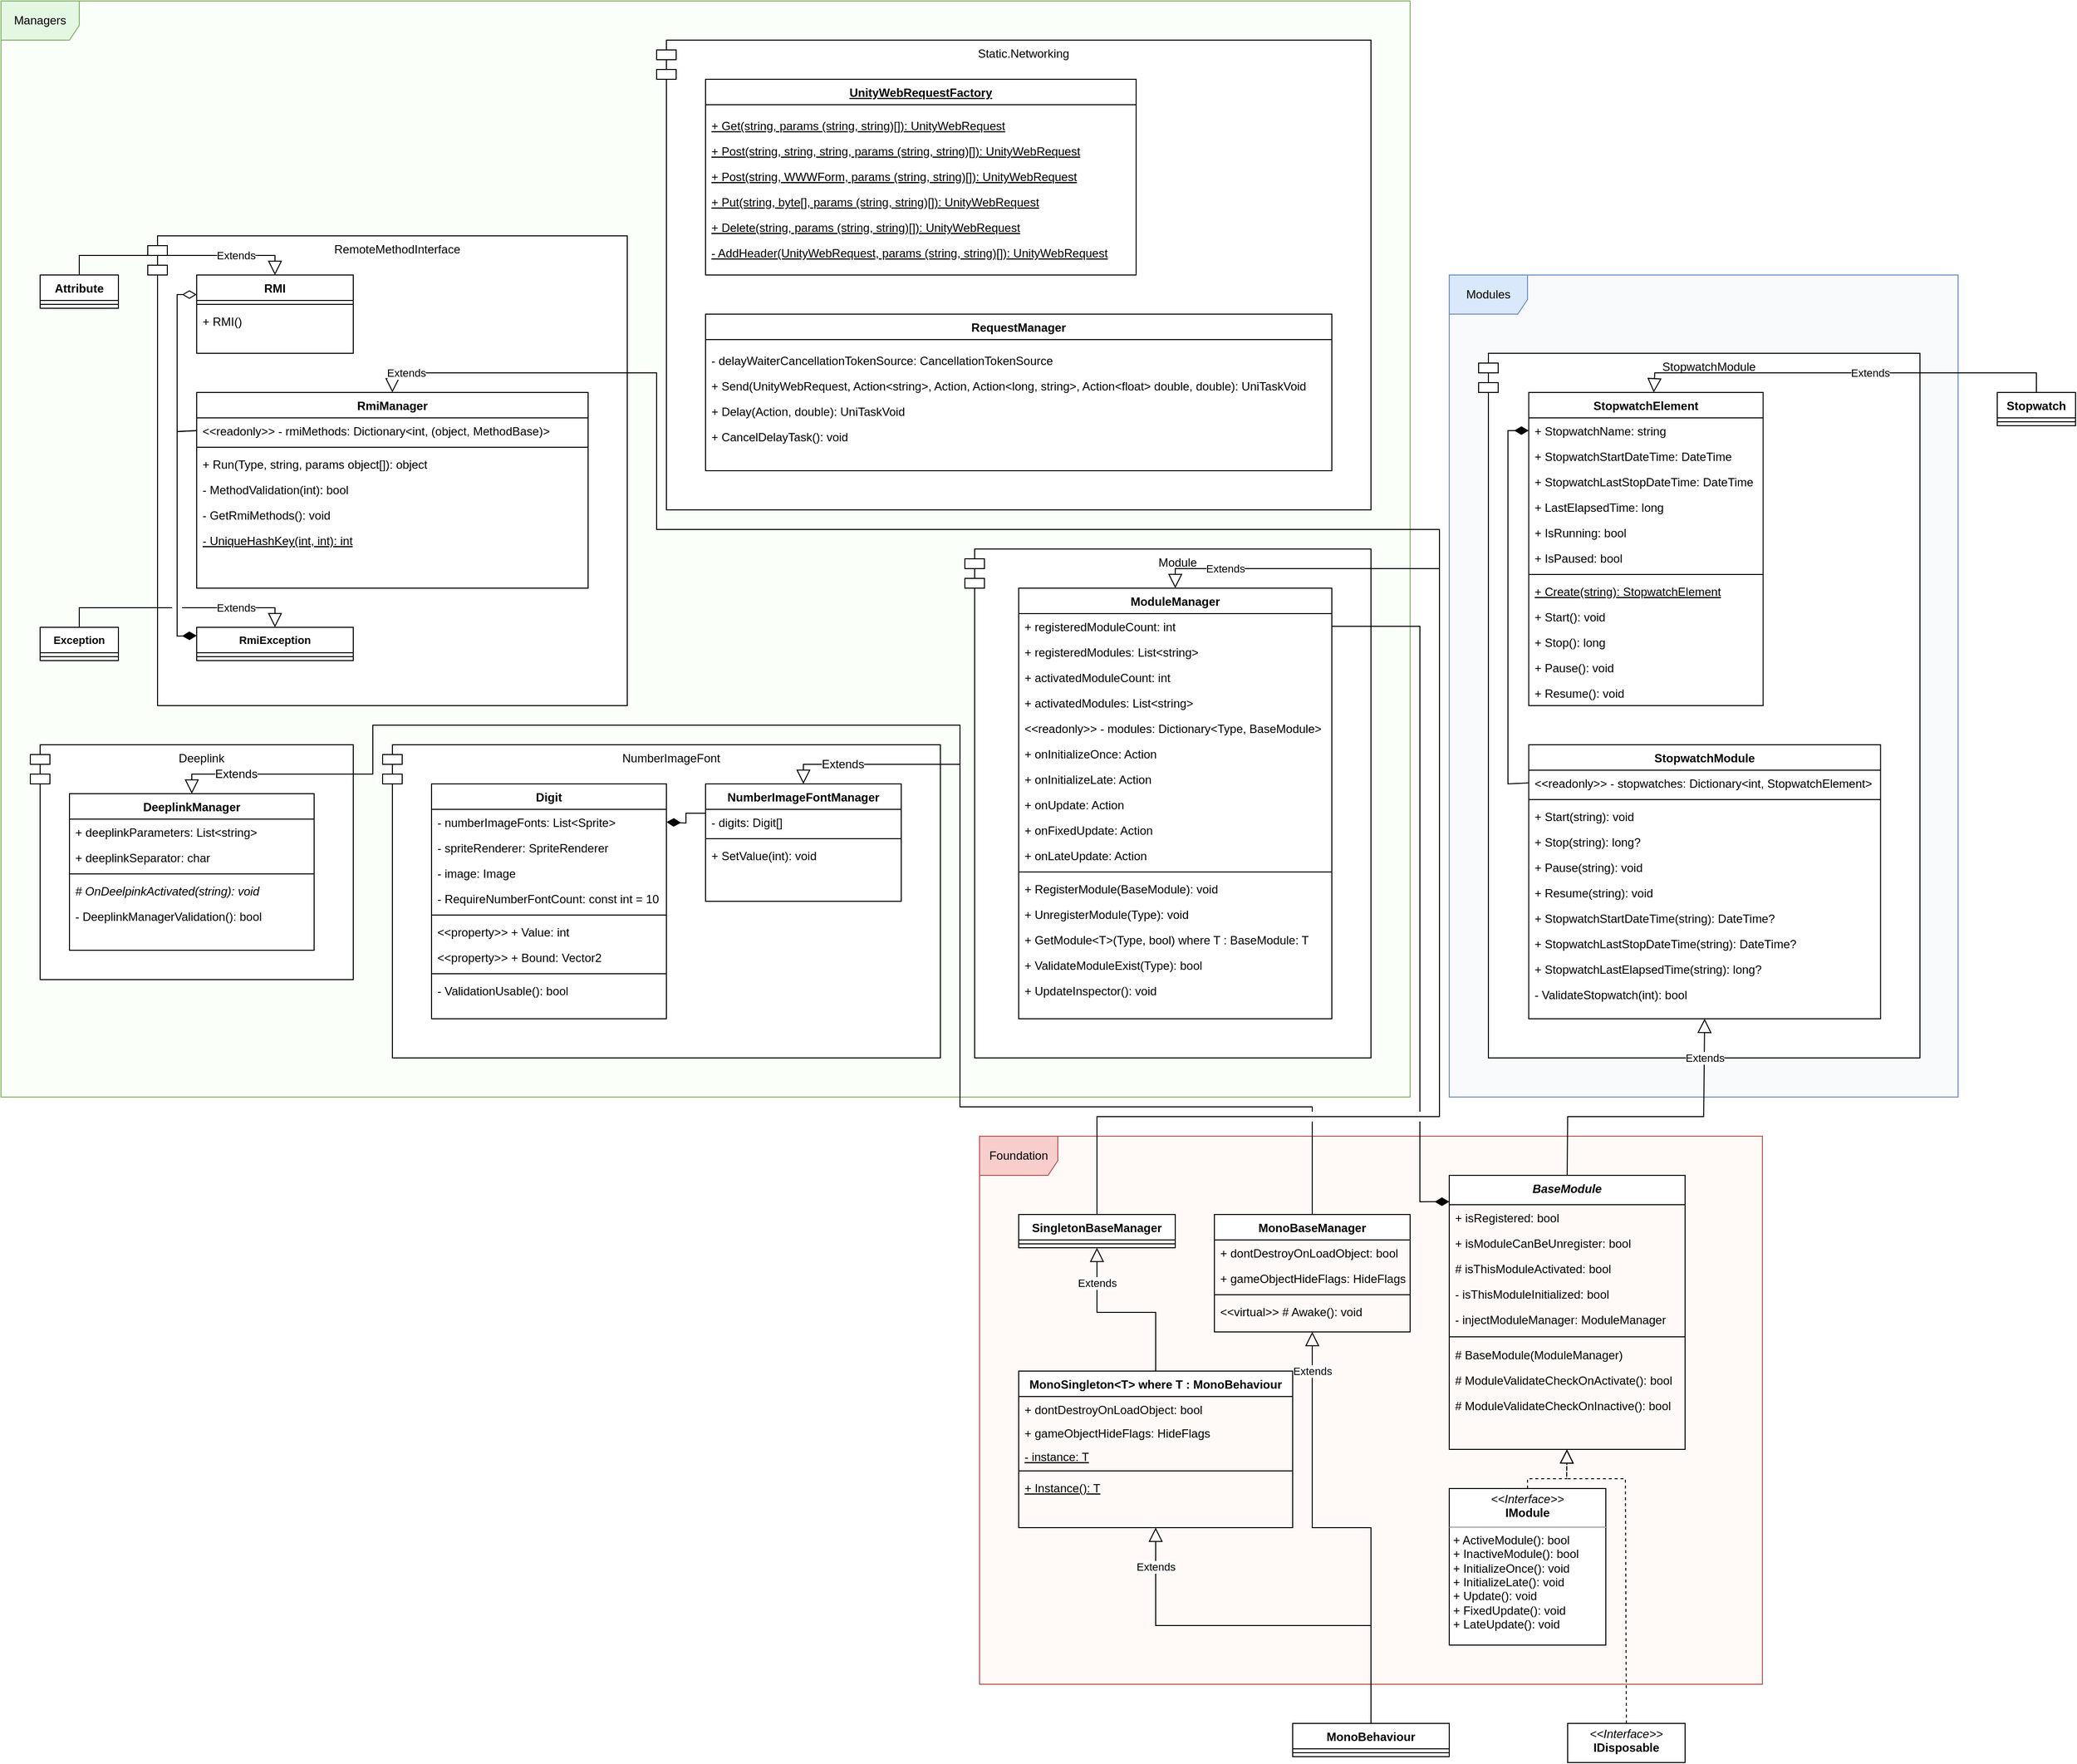 <mxfile version="20.8.10" type="device"><diagram name="페이지-1" id="l_u0zmYxtpdX6Fbp_76l"><mxGraphModel dx="4247" dy="2687" grid="1" gridSize="10" guides="1" tooltips="1" connect="1" arrows="1" fold="1" page="1" pageScale="1" pageWidth="827" pageHeight="1169" math="0" shadow="0"><root><mxCell id="0"/><mxCell id="1" parent="0"/><mxCell id="aZwJq7DfctEWIeseOr3m-107" value="Managers" style="shape=umlFrame;whiteSpace=wrap;html=1;width=80;height=40;fillColor=#E3F7E2;strokeColor=#82b366;swimlaneFillColor=#FAFFFA;" vertex="1" parent="1"><mxGeometry x="-960" y="-320" width="1440" height="1120" as="geometry"/></mxCell><mxCell id="aZwJq7DfctEWIeseOr3m-218" value="Module" style="shape=module;align=left;spacingLeft=20;align=center;verticalAlign=top;rounded=0;fontFamily=Helvetica;fontSize=12;fontColor=default;fillColor=default;" vertex="1" parent="1"><mxGeometry x="25" y="240" width="415" height="520" as="geometry"/></mxCell><mxCell id="aZwJq7DfctEWIeseOr3m-66" value="Modules" style="shape=umlFrame;whiteSpace=wrap;html=1;width=80;height=40;fillColor=#dae8fc;strokeColor=#6c8ebf;swimlaneFillColor=#F9FAFC;" vertex="1" parent="1"><mxGeometry x="520" y="-40" width="520" height="840" as="geometry"/></mxCell><mxCell id="aZwJq7DfctEWIeseOr3m-151" value="" style="group;movable=0;resizable=0;rotatable=0;deletable=0;editable=0;connectable=0;" vertex="1" connectable="0" parent="1"><mxGeometry x="40" y="840" width="800" height="640" as="geometry"/></mxCell><mxCell id="aZwJq7DfctEWIeseOr3m-6" value="Foundation" style="shape=umlFrame;whiteSpace=wrap;html=1;width=80;height=40;movable=1;resizable=1;rotatable=1;deletable=1;editable=1;connectable=1;swimlaneFillColor=#FFFAF7;fillColor=#f8cecc;strokeColor=#b85450;" vertex="1" parent="aZwJq7DfctEWIeseOr3m-151"><mxGeometry width="800" height="560" as="geometry"/></mxCell><mxCell id="aZwJq7DfctEWIeseOr3m-1" value="MonoSingleton&lt;T&gt; where T : MonoBehaviour" style="swimlane;fontStyle=1;align=center;verticalAlign=top;childLayout=stackLayout;horizontal=1;startSize=26;horizontalStack=0;resizeParent=1;resizeParentMax=0;resizeLast=0;collapsible=1;marginBottom=0;" vertex="1" parent="aZwJq7DfctEWIeseOr3m-151"><mxGeometry x="40" y="240" width="280" height="160" as="geometry"/></mxCell><mxCell id="aZwJq7DfctEWIeseOr3m-2" value="+ dontDestroyOnLoadObject: bool" style="text;strokeColor=none;fillColor=none;align=left;verticalAlign=top;spacingLeft=4;spacingRight=4;overflow=hidden;rotatable=0;points=[[0,0.5],[1,0.5]];portConstraint=eastwest;fontStyle=0" vertex="1" parent="aZwJq7DfctEWIeseOr3m-1"><mxGeometry y="26" width="280" height="24" as="geometry"/></mxCell><mxCell id="aZwJq7DfctEWIeseOr3m-7" value="+ gameObjectHideFlags: HideFlags" style="text;strokeColor=none;fillColor=none;align=left;verticalAlign=top;spacingLeft=4;spacingRight=4;overflow=hidden;rotatable=0;points=[[0,0.5],[1,0.5]];portConstraint=eastwest;fontStyle=0" vertex="1" parent="aZwJq7DfctEWIeseOr3m-1"><mxGeometry y="50" width="280" height="24" as="geometry"/></mxCell><mxCell id="aZwJq7DfctEWIeseOr3m-8" value="- instance: T" style="text;strokeColor=none;fillColor=none;align=left;verticalAlign=top;spacingLeft=4;spacingRight=4;overflow=hidden;rotatable=0;points=[[0,0.5],[1,0.5]];portConstraint=eastwest;fontStyle=4" vertex="1" parent="aZwJq7DfctEWIeseOr3m-1"><mxGeometry y="74" width="280" height="24" as="geometry"/></mxCell><mxCell id="aZwJq7DfctEWIeseOr3m-3" value="" style="line;strokeWidth=1;fillColor=none;align=left;verticalAlign=middle;spacingTop=-1;spacingLeft=3;spacingRight=3;rotatable=0;labelPosition=right;points=[];portConstraint=eastwest;strokeColor=inherit;" vertex="1" parent="aZwJq7DfctEWIeseOr3m-1"><mxGeometry y="98" width="280" height="8" as="geometry"/></mxCell><mxCell id="aZwJq7DfctEWIeseOr3m-4" value="+ Instance(): T" style="text;strokeColor=none;fillColor=none;align=left;verticalAlign=top;spacingLeft=4;spacingRight=4;overflow=hidden;rotatable=0;points=[[0,0.5],[1,0.5]];portConstraint=eastwest;fontStyle=4" vertex="1" parent="aZwJq7DfctEWIeseOr3m-1"><mxGeometry y="106" width="280" height="54" as="geometry"/></mxCell><mxCell id="aZwJq7DfctEWIeseOr3m-19" value="&lt;p style=&quot;margin:0px;margin-top:4px;text-align:center;&quot;&gt;&lt;i&gt;&amp;lt;&amp;lt;Interface&amp;gt;&amp;gt;&lt;/i&gt;&lt;br&gt;&lt;b&gt;IModule&lt;/b&gt;&lt;/p&gt;&lt;hr size=&quot;1&quot;&gt;&lt;p style=&quot;margin:0px;margin-left:4px;&quot;&gt;+ ActiveModule(): bool&lt;/p&gt;&lt;p style=&quot;margin:0px;margin-left:4px;&quot;&gt;+ InactiveModule(): bool&lt;/p&gt;&lt;p style=&quot;margin:0px;margin-left:4px;&quot;&gt;+ InitializeOnce(): void&lt;/p&gt;&lt;p style=&quot;margin:0px;margin-left:4px;&quot;&gt;+ InitializeLate(): void&lt;/p&gt;&lt;p style=&quot;margin:0px;margin-left:4px;&quot;&gt;+ Update(): void&lt;/p&gt;&lt;p style=&quot;margin:0px;margin-left:4px;&quot;&gt;+ FixedUpdate(): void&lt;/p&gt;&lt;p style=&quot;margin:0px;margin-left:4px;&quot;&gt;+ LateUpdate(): void&lt;/p&gt;" style="verticalAlign=top;align=left;overflow=fill;fontSize=12;fontFamily=Helvetica;html=1;" vertex="1" parent="aZwJq7DfctEWIeseOr3m-151"><mxGeometry x="480" y="360" width="160" height="160" as="geometry"/></mxCell><mxCell id="aZwJq7DfctEWIeseOr3m-20" value="BaseModule" style="swimlane;fontStyle=3;align=center;verticalAlign=top;childLayout=stackLayout;horizontal=1;startSize=30;horizontalStack=0;resizeParent=1;resizeParentMax=0;resizeLast=0;collapsible=1;marginBottom=0;" vertex="1" parent="aZwJq7DfctEWIeseOr3m-151"><mxGeometry x="480" y="40" width="241" height="280" as="geometry"/></mxCell><mxCell id="aZwJq7DfctEWIeseOr3m-21" value="+ isRegistered: bool" style="text;strokeColor=none;fillColor=none;align=left;verticalAlign=top;spacingLeft=4;spacingRight=4;overflow=hidden;rotatable=0;points=[[0,0.5],[1,0.5]];portConstraint=eastwest;" vertex="1" parent="aZwJq7DfctEWIeseOr3m-20"><mxGeometry y="30" width="241" height="26" as="geometry"/></mxCell><mxCell id="aZwJq7DfctEWIeseOr3m-30" value="+ isModuleCanBeUnregister: bool" style="text;strokeColor=none;fillColor=none;align=left;verticalAlign=top;spacingLeft=4;spacingRight=4;overflow=hidden;rotatable=0;points=[[0,0.5],[1,0.5]];portConstraint=eastwest;" vertex="1" parent="aZwJq7DfctEWIeseOr3m-20"><mxGeometry y="56" width="241" height="26" as="geometry"/></mxCell><mxCell id="aZwJq7DfctEWIeseOr3m-31" value="# isThisModuleActivated: bool" style="text;strokeColor=none;fillColor=none;align=left;verticalAlign=top;spacingLeft=4;spacingRight=4;overflow=hidden;rotatable=0;points=[[0,0.5],[1,0.5]];portConstraint=eastwest;" vertex="1" parent="aZwJq7DfctEWIeseOr3m-20"><mxGeometry y="82" width="241" height="26" as="geometry"/></mxCell><mxCell id="aZwJq7DfctEWIeseOr3m-32" value="- isThisModuleInitialized: bool" style="text;strokeColor=none;fillColor=none;align=left;verticalAlign=top;spacingLeft=4;spacingRight=4;overflow=hidden;rotatable=0;points=[[0,0.5],[1,0.5]];portConstraint=eastwest;" vertex="1" parent="aZwJq7DfctEWIeseOr3m-20"><mxGeometry y="108" width="241" height="26" as="geometry"/></mxCell><mxCell id="aZwJq7DfctEWIeseOr3m-29" value="- injectModuleManager: ModuleManager" style="text;strokeColor=none;fillColor=none;align=left;verticalAlign=top;spacingLeft=4;spacingRight=4;overflow=hidden;rotatable=0;points=[[0,0.5],[1,0.5]];portConstraint=eastwest;" vertex="1" parent="aZwJq7DfctEWIeseOr3m-20"><mxGeometry y="134" width="241" height="26" as="geometry"/></mxCell><mxCell id="aZwJq7DfctEWIeseOr3m-22" value="" style="line;strokeWidth=1;fillColor=none;align=left;verticalAlign=middle;spacingTop=-1;spacingLeft=3;spacingRight=3;rotatable=0;labelPosition=right;points=[];portConstraint=eastwest;strokeColor=inherit;" vertex="1" parent="aZwJq7DfctEWIeseOr3m-20"><mxGeometry y="160" width="241" height="10" as="geometry"/></mxCell><mxCell id="aZwJq7DfctEWIeseOr3m-23" value="# BaseModule(ModuleManager)" style="text;strokeColor=none;fillColor=none;align=left;verticalAlign=top;spacingLeft=4;spacingRight=4;overflow=hidden;rotatable=0;points=[[0,0.5],[1,0.5]];portConstraint=eastwest;" vertex="1" parent="aZwJq7DfctEWIeseOr3m-20"><mxGeometry y="170" width="241" height="26" as="geometry"/></mxCell><mxCell id="aZwJq7DfctEWIeseOr3m-42" value="# ModuleValidateCheckOnActivate(): bool" style="text;strokeColor=none;fillColor=none;align=left;verticalAlign=top;spacingLeft=4;spacingRight=4;overflow=hidden;rotatable=0;points=[[0,0.5],[1,0.5]];portConstraint=eastwest;" vertex="1" parent="aZwJq7DfctEWIeseOr3m-20"><mxGeometry y="196" width="241" height="26" as="geometry"/></mxCell><mxCell id="aZwJq7DfctEWIeseOr3m-44" value="# ModuleValidateCheckOnInactive(): bool" style="text;strokeColor=none;fillColor=none;align=left;verticalAlign=top;spacingLeft=4;spacingRight=4;overflow=hidden;rotatable=0;points=[[0,0.5],[1,0.5]];portConstraint=eastwest;" vertex="1" parent="aZwJq7DfctEWIeseOr3m-20"><mxGeometry y="222" width="241" height="58" as="geometry"/></mxCell><mxCell id="aZwJq7DfctEWIeseOr3m-28" value="" style="endArrow=block;dashed=1;endFill=0;endSize=12;html=1;rounded=0;exitX=0.5;exitY=0;exitDx=0;exitDy=0;" edge="1" parent="aZwJq7DfctEWIeseOr3m-151" source="aZwJq7DfctEWIeseOr3m-19" target="aZwJq7DfctEWIeseOr3m-44"><mxGeometry width="160" relative="1" as="geometry"><mxPoint x="550" y="120" as="sourcePoint"/><mxPoint x="601" y="320" as="targetPoint"/><Array as="points"><mxPoint x="560" y="350"/><mxPoint x="600" y="350"/></Array></mxGeometry></mxCell><mxCell id="aZwJq7DfctEWIeseOr3m-36" value="&lt;p style=&quot;margin:0px;margin-top:4px;text-align:center;&quot;&gt;&lt;i&gt;&amp;lt;&amp;lt;Interface&amp;gt;&amp;gt;&lt;/i&gt;&lt;br&gt;&lt;b&gt;IDisposable&lt;/b&gt;&lt;/p&gt;&lt;p style=&quot;margin:0px;margin-left:4px;&quot;&gt;&lt;br&gt;&lt;/p&gt;" style="verticalAlign=top;align=left;overflow=fill;fontSize=12;fontFamily=Helvetica;html=1;" vertex="1" parent="aZwJq7DfctEWIeseOr3m-151"><mxGeometry x="601" y="600" width="120" height="40" as="geometry"/></mxCell><mxCell id="aZwJq7DfctEWIeseOr3m-38" value="" style="endArrow=block;dashed=1;endFill=0;endSize=12;html=1;rounded=0;exitX=0.5;exitY=0;exitDx=0;exitDy=0;" edge="1" parent="aZwJq7DfctEWIeseOr3m-151" source="aZwJq7DfctEWIeseOr3m-36" target="aZwJq7DfctEWIeseOr3m-44"><mxGeometry width="160" relative="1" as="geometry"><mxPoint x="550" y="120" as="sourcePoint"/><mxPoint x="600" y="320" as="targetPoint"/><Array as="points"><mxPoint x="660" y="350"/><mxPoint x="600" y="350"/></Array></mxGeometry></mxCell><mxCell id="aZwJq7DfctEWIeseOr3m-45" value="MonoBaseManager" style="swimlane;fontStyle=1;align=center;verticalAlign=top;childLayout=stackLayout;horizontal=1;startSize=26;horizontalStack=0;resizeParent=1;resizeParentMax=0;resizeLast=0;collapsible=1;marginBottom=0;" vertex="1" parent="aZwJq7DfctEWIeseOr3m-151"><mxGeometry x="240" y="80" width="200" height="120" as="geometry"/></mxCell><mxCell id="aZwJq7DfctEWIeseOr3m-46" value="+ dontDestroyOnLoadObject: bool" style="text;strokeColor=none;fillColor=none;align=left;verticalAlign=top;spacingLeft=4;spacingRight=4;overflow=hidden;rotatable=0;points=[[0,0.5],[1,0.5]];portConstraint=eastwest;" vertex="1" parent="aZwJq7DfctEWIeseOr3m-45"><mxGeometry y="26" width="200" height="26" as="geometry"/></mxCell><mxCell id="aZwJq7DfctEWIeseOr3m-54" value="+ gameObjectHideFlags: HideFlags" style="text;strokeColor=none;fillColor=none;align=left;verticalAlign=top;spacingLeft=4;spacingRight=4;overflow=hidden;rotatable=0;points=[[0,0.5],[1,0.5]];portConstraint=eastwest;" vertex="1" parent="aZwJq7DfctEWIeseOr3m-45"><mxGeometry y="52" width="200" height="26" as="geometry"/></mxCell><mxCell id="aZwJq7DfctEWIeseOr3m-47" value="" style="line;strokeWidth=1;fillColor=none;align=left;verticalAlign=middle;spacingTop=-1;spacingLeft=3;spacingRight=3;rotatable=0;labelPosition=right;points=[];portConstraint=eastwest;strokeColor=inherit;" vertex="1" parent="aZwJq7DfctEWIeseOr3m-45"><mxGeometry y="78" width="200" height="8" as="geometry"/></mxCell><mxCell id="aZwJq7DfctEWIeseOr3m-48" value="&lt;&lt;virtual&gt;&gt; # Awake(): void" style="text;strokeColor=none;fillColor=none;align=left;verticalAlign=top;spacingLeft=4;spacingRight=4;overflow=hidden;rotatable=0;points=[[0,0.5],[1,0.5]];portConstraint=eastwest;" vertex="1" parent="aZwJq7DfctEWIeseOr3m-45"><mxGeometry y="86" width="200" height="34" as="geometry"/></mxCell><mxCell id="aZwJq7DfctEWIeseOr3m-49" value="SingletonBaseManager" style="swimlane;fontStyle=1;align=center;verticalAlign=top;childLayout=stackLayout;horizontal=1;startSize=26;horizontalStack=0;resizeParent=1;resizeParentMax=0;resizeLast=0;collapsible=1;marginBottom=0;" vertex="1" parent="aZwJq7DfctEWIeseOr3m-151"><mxGeometry x="40" y="80" width="160" height="34" as="geometry"/></mxCell><mxCell id="aZwJq7DfctEWIeseOr3m-51" value="" style="line;strokeWidth=1;fillColor=none;align=left;verticalAlign=middle;spacingTop=-1;spacingLeft=3;spacingRight=3;rotatable=0;labelPosition=right;points=[];portConstraint=eastwest;strokeColor=inherit;" vertex="1" parent="aZwJq7DfctEWIeseOr3m-49"><mxGeometry y="26" width="160" height="8" as="geometry"/></mxCell><mxCell id="aZwJq7DfctEWIeseOr3m-53" value="Extends" style="endArrow=block;endSize=12;endFill=0;html=1;rounded=0;exitX=0.5;exitY=0;exitDx=0;exitDy=0;entryX=0.5;entryY=1;entryDx=0;entryDy=0;movable=1;resizable=1;rotatable=1;deletable=1;editable=1;connectable=1;" edge="1" parent="aZwJq7DfctEWIeseOr3m-151" source="aZwJq7DfctEWIeseOr3m-1" target="aZwJq7DfctEWIeseOr3m-49"><mxGeometry x="0.613" width="160" relative="1" as="geometry"><mxPoint x="430" y="120" as="sourcePoint"/><mxPoint x="120" y="-100" as="targetPoint"/><Array as="points"><mxPoint x="180" y="180"/><mxPoint x="120" y="180"/></Array><mxPoint as="offset"/></mxGeometry></mxCell><mxCell id="aZwJq7DfctEWIeseOr3m-55" value="MonoBehaviour" style="swimlane;fontStyle=1;align=center;verticalAlign=top;childLayout=stackLayout;horizontal=1;startSize=26;horizontalStack=0;resizeParent=1;resizeParentMax=0;resizeLast=0;collapsible=1;marginBottom=0;" vertex="1" parent="aZwJq7DfctEWIeseOr3m-151"><mxGeometry x="320" y="600" width="160" height="34" as="geometry"/></mxCell><mxCell id="aZwJq7DfctEWIeseOr3m-57" value="" style="line;strokeWidth=1;fillColor=none;align=left;verticalAlign=middle;spacingTop=-1;spacingLeft=3;spacingRight=3;rotatable=0;labelPosition=right;points=[];portConstraint=eastwest;strokeColor=inherit;" vertex="1" parent="aZwJq7DfctEWIeseOr3m-55"><mxGeometry y="26" width="160" height="8" as="geometry"/></mxCell><mxCell id="aZwJq7DfctEWIeseOr3m-64" value="Extends" style="endArrow=block;endSize=12;endFill=0;html=1;rounded=0;exitX=0.5;exitY=0;exitDx=0;exitDy=0;" edge="1" parent="aZwJq7DfctEWIeseOr3m-151" source="aZwJq7DfctEWIeseOr3m-55" target="aZwJq7DfctEWIeseOr3m-4"><mxGeometry x="0.809" width="160" relative="1" as="geometry"><mxPoint x="430" y="250" as="sourcePoint"/><mxPoint x="590" y="250" as="targetPoint"/><Array as="points"><mxPoint x="400" y="500"/><mxPoint x="180" y="500"/></Array><mxPoint as="offset"/></mxGeometry></mxCell><mxCell id="aZwJq7DfctEWIeseOr3m-65" value="Extends" style="endArrow=block;endSize=12;endFill=0;html=1;rounded=0;exitX=0.5;exitY=0;exitDx=0;exitDy=0;" edge="1" parent="aZwJq7DfctEWIeseOr3m-151" source="aZwJq7DfctEWIeseOr3m-55" target="aZwJq7DfctEWIeseOr3m-48"><mxGeometry x="0.826" width="160" relative="1" as="geometry"><mxPoint x="430" y="250" as="sourcePoint"/><mxPoint x="590" y="250" as="targetPoint"/><Array as="points"><mxPoint x="400" y="400"/><mxPoint x="340" y="400"/></Array><mxPoint as="offset"/></mxGeometry></mxCell><mxCell id="aZwJq7DfctEWIeseOr3m-153" value="" style="group" vertex="1" connectable="0" parent="1"><mxGeometry x="-290" y="-280" width="730" height="480" as="geometry"/></mxCell><mxCell id="aZwJq7DfctEWIeseOr3m-108" value="Static.Networking" style="shape=module;align=left;spacingLeft=20;align=center;verticalAlign=top;container=0;" vertex="1" parent="aZwJq7DfctEWIeseOr3m-153"><mxGeometry width="730" height="480" as="geometry"/></mxCell><mxCell id="aZwJq7DfctEWIeseOr3m-110" value="UnityWebRequestFactory" style="swimlane;fontStyle=5;align=center;verticalAlign=top;childLayout=stackLayout;horizontal=1;startSize=26;horizontalStack=0;resizeParent=1;resizeParentMax=0;resizeLast=0;collapsible=1;marginBottom=0;container=0;" vertex="1" parent="aZwJq7DfctEWIeseOr3m-153"><mxGeometry x="50" y="40" width="440" height="200" as="geometry"/></mxCell><mxCell id="aZwJq7DfctEWIeseOr3m-119" value="RequestManager" style="swimlane;fontStyle=1;align=center;verticalAlign=top;childLayout=stackLayout;horizontal=1;startSize=26;horizontalStack=0;resizeParent=1;resizeParentMax=0;resizeLast=0;collapsible=1;marginBottom=0;container=0;" vertex="1" parent="aZwJq7DfctEWIeseOr3m-153"><mxGeometry x="50" y="280" width="640" height="160" as="geometry"/></mxCell><mxCell id="aZwJq7DfctEWIeseOr3m-112" value="" style="line;strokeWidth=1;fillColor=none;align=left;verticalAlign=middle;spacingTop=-1;spacingLeft=3;spacingRight=3;rotatable=0;labelPosition=right;points=[];portConstraint=eastwest;strokeColor=inherit;container=0;" vertex="1" parent="aZwJq7DfctEWIeseOr3m-153"><mxGeometry x="50" y="66" width="440" height="8" as="geometry"/></mxCell><mxCell id="aZwJq7DfctEWIeseOr3m-113" value="+ Get(string, params (string, string)[]): UnityWebRequest" style="text;strokeColor=none;fillColor=none;align=left;verticalAlign=top;spacingLeft=4;spacingRight=4;overflow=hidden;rotatable=0;points=[[0,0.5],[1,0.5]];portConstraint=eastwest;fontStyle=4;container=0;" vertex="1" parent="aZwJq7DfctEWIeseOr3m-153"><mxGeometry x="50" y="74" width="440" height="26" as="geometry"/></mxCell><mxCell id="aZwJq7DfctEWIeseOr3m-114" value="+ Post(string, string, string, params (string, string)[]): UnityWebRequest" style="text;strokeColor=none;fillColor=none;align=left;verticalAlign=top;spacingLeft=4;spacingRight=4;overflow=hidden;rotatable=0;points=[[0,0.5],[1,0.5]];portConstraint=eastwest;fontStyle=4;container=0;" vertex="1" parent="aZwJq7DfctEWIeseOr3m-153"><mxGeometry x="50" y="100" width="440" height="26" as="geometry"/></mxCell><mxCell id="aZwJq7DfctEWIeseOr3m-116" value="+ Post(string, WWWForm, params (string, string)[]): UnityWebRequest" style="text;strokeColor=none;fillColor=none;align=left;verticalAlign=top;spacingLeft=4;spacingRight=4;overflow=hidden;rotatable=0;points=[[0,0.5],[1,0.5]];portConstraint=eastwest;fontStyle=4;container=0;" vertex="1" parent="aZwJq7DfctEWIeseOr3m-153"><mxGeometry x="50" y="126" width="440" height="26" as="geometry"/></mxCell><mxCell id="aZwJq7DfctEWIeseOr3m-117" value="+ Put(string, byte[], params (string, string)[]): UnityWebRequest" style="text;strokeColor=none;fillColor=none;align=left;verticalAlign=top;spacingLeft=4;spacingRight=4;overflow=hidden;rotatable=0;points=[[0,0.5],[1,0.5]];portConstraint=eastwest;fontStyle=4;container=0;" vertex="1" parent="aZwJq7DfctEWIeseOr3m-153"><mxGeometry x="50" y="152" width="440" height="26" as="geometry"/></mxCell><mxCell id="aZwJq7DfctEWIeseOr3m-118" value="+ Delete(string, params (string, string)[]): UnityWebRequest" style="text;strokeColor=none;fillColor=none;align=left;verticalAlign=top;spacingLeft=4;spacingRight=4;overflow=hidden;rotatable=0;points=[[0,0.5],[1,0.5]];portConstraint=eastwest;fontStyle=4;container=0;" vertex="1" parent="aZwJq7DfctEWIeseOr3m-153"><mxGeometry x="50" y="178" width="440" height="26" as="geometry"/></mxCell><mxCell id="aZwJq7DfctEWIeseOr3m-115" value="- AddHeader(UnityWebRequest, params (string, string)[]): UnityWebRequest" style="text;strokeColor=none;fillColor=none;align=left;verticalAlign=top;spacingLeft=4;spacingRight=4;overflow=hidden;rotatable=0;points=[[0,0.5],[1,0.5]];portConstraint=eastwest;fontStyle=4;container=0;" vertex="1" parent="aZwJq7DfctEWIeseOr3m-153"><mxGeometry x="50" y="204" width="440" height="36" as="geometry"/></mxCell><mxCell id="aZwJq7DfctEWIeseOr3m-120" value="- delayWaiterCancellationTokenSource: CancellationTokenSource" style="text;strokeColor=none;fillColor=none;align=left;verticalAlign=top;spacingLeft=4;spacingRight=4;overflow=hidden;rotatable=0;points=[[0,0.5],[1,0.5]];portConstraint=eastwest;container=0;" vertex="1" parent="aZwJq7DfctEWIeseOr3m-153"><mxGeometry x="50" y="314" width="640" height="26" as="geometry"/></mxCell><mxCell id="aZwJq7DfctEWIeseOr3m-122" value="+ Send(UnityWebRequest, Action&lt;string&gt;, Action, Action&lt;long, string&gt;, Action&lt;float&gt; double, double): UniTaskVoid" style="text;strokeColor=none;fillColor=none;align=left;verticalAlign=top;spacingLeft=4;spacingRight=4;overflow=hidden;rotatable=0;points=[[0,0.5],[1,0.5]];portConstraint=eastwest;container=0;" vertex="1" parent="aZwJq7DfctEWIeseOr3m-153"><mxGeometry x="50" y="340" width="640" height="26" as="geometry"/></mxCell><mxCell id="aZwJq7DfctEWIeseOr3m-124" value="+ Delay(Action, double): UniTaskVoid" style="text;strokeColor=none;fillColor=none;align=left;verticalAlign=top;spacingLeft=4;spacingRight=4;overflow=hidden;rotatable=0;points=[[0,0.5],[1,0.5]];portConstraint=eastwest;container=0;" vertex="1" parent="aZwJq7DfctEWIeseOr3m-153"><mxGeometry x="50" y="366" width="640" height="26" as="geometry"/></mxCell><mxCell id="aZwJq7DfctEWIeseOr3m-123" value="+ CancelDelayTask(): void" style="text;strokeColor=none;fillColor=none;align=left;verticalAlign=top;spacingLeft=4;spacingRight=4;overflow=hidden;rotatable=0;points=[[0,0.5],[1,0.5]];portConstraint=eastwest;container=0;" vertex="1" parent="aZwJq7DfctEWIeseOr3m-153"><mxGeometry x="50" y="392" width="640" height="48" as="geometry"/></mxCell><mxCell id="aZwJq7DfctEWIeseOr3m-180" value="" style="group" vertex="1" connectable="0" parent="1"><mxGeometry x="-920" y="-80" width="600" height="480" as="geometry"/></mxCell><mxCell id="aZwJq7DfctEWIeseOr3m-144" value="Attribute" style="swimlane;fontStyle=1;align=center;verticalAlign=top;childLayout=stackLayout;horizontal=1;startSize=26;horizontalStack=0;resizeParent=1;resizeParentMax=0;resizeLast=0;collapsible=1;marginBottom=0;" vertex="1" parent="aZwJq7DfctEWIeseOr3m-180"><mxGeometry y="40" width="80" height="34" as="geometry"/></mxCell><mxCell id="aZwJq7DfctEWIeseOr3m-146" value="" style="line;strokeWidth=1;fillColor=none;align=left;verticalAlign=middle;spacingTop=-1;spacingLeft=3;spacingRight=3;rotatable=0;labelPosition=right;points=[];portConstraint=eastwest;strokeColor=inherit;" vertex="1" parent="aZwJq7DfctEWIeseOr3m-144"><mxGeometry y="26" width="80" height="8" as="geometry"/></mxCell><mxCell id="aZwJq7DfctEWIeseOr3m-163" value="Exception" style="swimlane;fontStyle=1;align=center;verticalAlign=top;childLayout=stackLayout;horizontal=1;startSize=26;horizontalStack=0;resizeParent=1;resizeParentMax=0;resizeLast=0;collapsible=1;marginBottom=0;fontFamily=Helvetica;fontSize=11;fontColor=default;fillColor=default;" vertex="1" parent="aZwJq7DfctEWIeseOr3m-180"><mxGeometry y="400" width="80" height="34" as="geometry"/></mxCell><mxCell id="aZwJq7DfctEWIeseOr3m-165" value="" style="line;strokeWidth=1;fillColor=none;align=left;verticalAlign=middle;spacingTop=-1;spacingLeft=3;spacingRight=3;rotatable=0;labelPosition=right;points=[];portConstraint=eastwest;strokeColor=inherit;fontFamily=Helvetica;fontSize=11;fontColor=default;" vertex="1" parent="aZwJq7DfctEWIeseOr3m-163"><mxGeometry y="26" width="80" height="8" as="geometry"/></mxCell><mxCell id="aZwJq7DfctEWIeseOr3m-129" value="RemoteMethodInterface" style="shape=module;align=left;spacingLeft=20;align=center;verticalAlign=top;fillColor=default;" vertex="1" parent="aZwJq7DfctEWIeseOr3m-180"><mxGeometry x="110" width="490" height="480" as="geometry"/></mxCell><mxCell id="aZwJq7DfctEWIeseOr3m-130" value="RMI" style="swimlane;fontStyle=1;align=center;verticalAlign=top;childLayout=stackLayout;horizontal=1;startSize=26;horizontalStack=0;resizeParent=1;resizeParentMax=0;resizeLast=0;collapsible=1;marginBottom=0;" vertex="1" parent="aZwJq7DfctEWIeseOr3m-180"><mxGeometry x="160" y="40" width="160" height="80" as="geometry"/></mxCell><mxCell id="aZwJq7DfctEWIeseOr3m-131" value="" style="line;strokeWidth=1;fillColor=none;align=left;verticalAlign=middle;spacingTop=-1;spacingLeft=3;spacingRight=3;rotatable=0;labelPosition=right;points=[];portConstraint=eastwest;strokeColor=inherit;" vertex="1" parent="aZwJq7DfctEWIeseOr3m-130"><mxGeometry y="26" width="160" height="8" as="geometry"/></mxCell><mxCell id="aZwJq7DfctEWIeseOr3m-132" value="+ RMI()" style="text;strokeColor=none;fillColor=none;align=left;verticalAlign=top;spacingLeft=4;spacingRight=4;overflow=hidden;rotatable=0;points=[[0,0.5],[1,0.5]];portConstraint=eastwest;fontStyle=0" vertex="1" parent="aZwJq7DfctEWIeseOr3m-130"><mxGeometry y="34" width="160" height="46" as="geometry"/></mxCell><mxCell id="aZwJq7DfctEWIeseOr3m-138" value="RmiManager" style="swimlane;fontStyle=1;align=center;verticalAlign=top;childLayout=stackLayout;horizontal=1;startSize=26;horizontalStack=0;resizeParent=1;resizeParentMax=0;resizeLast=0;collapsible=1;marginBottom=0;" vertex="1" parent="aZwJq7DfctEWIeseOr3m-180"><mxGeometry x="160" y="160" width="400" height="200" as="geometry"/></mxCell><mxCell id="aZwJq7DfctEWIeseOr3m-139" value="&lt;&lt;readonly&gt;&gt; - rmiMethods: Dictionary&lt;int, (object, MethodBase)&gt;" style="text;strokeColor=none;fillColor=none;align=left;verticalAlign=top;spacingLeft=4;spacingRight=4;overflow=hidden;rotatable=0;points=[[0,0.5],[1,0.5]];portConstraint=eastwest;" vertex="1" parent="aZwJq7DfctEWIeseOr3m-138"><mxGeometry y="26" width="400" height="26" as="geometry"/></mxCell><mxCell id="aZwJq7DfctEWIeseOr3m-140" value="" style="line;strokeWidth=1;fillColor=none;align=left;verticalAlign=middle;spacingTop=-1;spacingLeft=3;spacingRight=3;rotatable=0;labelPosition=right;points=[];portConstraint=eastwest;strokeColor=inherit;" vertex="1" parent="aZwJq7DfctEWIeseOr3m-138"><mxGeometry y="52" width="400" height="8" as="geometry"/></mxCell><mxCell id="aZwJq7DfctEWIeseOr3m-141" value="+ Run(Type, string, params object[]): object" style="text;strokeColor=none;fillColor=none;align=left;verticalAlign=top;spacingLeft=4;spacingRight=4;overflow=hidden;rotatable=0;points=[[0,0.5],[1,0.5]];portConstraint=eastwest;" vertex="1" parent="aZwJq7DfctEWIeseOr3m-138"><mxGeometry y="60" width="400" height="26" as="geometry"/></mxCell><mxCell id="aZwJq7DfctEWIeseOr3m-142" value="- MethodValidation(int): bool" style="text;strokeColor=none;fillColor=none;align=left;verticalAlign=top;spacingLeft=4;spacingRight=4;overflow=hidden;rotatable=0;points=[[0,0.5],[1,0.5]];portConstraint=eastwest;" vertex="1" parent="aZwJq7DfctEWIeseOr3m-138"><mxGeometry y="86" width="400" height="26" as="geometry"/></mxCell><mxCell id="aZwJq7DfctEWIeseOr3m-158" value="- GetRmiMethods(): void" style="text;strokeColor=none;fillColor=none;align=left;verticalAlign=top;spacingLeft=4;spacingRight=4;overflow=hidden;rotatable=0;points=[[0,0.5],[1,0.5]];portConstraint=eastwest;" vertex="1" parent="aZwJq7DfctEWIeseOr3m-138"><mxGeometry y="112" width="400" height="26" as="geometry"/></mxCell><mxCell id="aZwJq7DfctEWIeseOr3m-157" value="- UniqueHashKey(int, int): int" style="text;strokeColor=none;fillColor=none;align=left;verticalAlign=top;spacingLeft=4;spacingRight=4;overflow=hidden;rotatable=0;points=[[0,0.5],[1,0.5]];portConstraint=eastwest;fontStyle=4" vertex="1" parent="aZwJq7DfctEWIeseOr3m-138"><mxGeometry y="138" width="400" height="62" as="geometry"/></mxCell><mxCell id="aZwJq7DfctEWIeseOr3m-168" value="RmiException" style="swimlane;fontStyle=1;align=center;verticalAlign=top;childLayout=stackLayout;horizontal=1;startSize=26;horizontalStack=0;resizeParent=1;resizeParentMax=0;resizeLast=0;collapsible=1;marginBottom=0;fontFamily=Helvetica;fontSize=11;fontColor=default;fillColor=default;" vertex="1" parent="aZwJq7DfctEWIeseOr3m-180"><mxGeometry x="160" y="400" width="160" height="34" as="geometry"/></mxCell><mxCell id="aZwJq7DfctEWIeseOr3m-170" value="" style="line;strokeWidth=1;fillColor=none;align=left;verticalAlign=middle;spacingTop=-1;spacingLeft=3;spacingRight=3;rotatable=0;labelPosition=right;points=[];portConstraint=eastwest;strokeColor=inherit;fontFamily=Helvetica;fontSize=11;fontColor=default;" vertex="1" parent="aZwJq7DfctEWIeseOr3m-168"><mxGeometry y="26" width="160" height="8" as="geometry"/></mxCell><mxCell id="aZwJq7DfctEWIeseOr3m-177" value="" style="endArrow=diamondThin;endFill=0;endSize=12;html=1;rounded=0;labelBackgroundColor=default;strokeColor=default;fontFamily=Helvetica;fontSize=11;fontColor=default;shape=connector;exitX=0;exitY=0.5;exitDx=0;exitDy=0;entryX=0;entryY=0.25;entryDx=0;entryDy=0;" edge="1" parent="aZwJq7DfctEWIeseOr3m-180" source="aZwJq7DfctEWIeseOr3m-139" target="aZwJq7DfctEWIeseOr3m-130"><mxGeometry width="160" relative="1" as="geometry"><mxPoint x="850" y="270" as="sourcePoint"/><mxPoint x="1010" y="270" as="targetPoint"/><Array as="points"><mxPoint x="140" y="200"/><mxPoint x="140" y="60"/></Array></mxGeometry></mxCell><mxCell id="aZwJq7DfctEWIeseOr3m-175" value="Extends" style="endArrow=block;endSize=12;endFill=0;html=1;rounded=0;labelBackgroundColor=default;strokeColor=default;fontFamily=Helvetica;fontSize=11;fontColor=default;shape=connector;exitX=0.5;exitY=0;exitDx=0;exitDy=0;entryX=0.5;entryY=0;entryDx=0;entryDy=0;shadow=0;" edge="1" parent="aZwJq7DfctEWIeseOr3m-180" source="aZwJq7DfctEWIeseOr3m-144" target="aZwJq7DfctEWIeseOr3m-130"><mxGeometry x="0.5" width="160" relative="1" as="geometry"><mxPoint x="700" y="200" as="sourcePoint"/><mxPoint x="860" y="200" as="targetPoint"/><Array as="points"><mxPoint x="40" y="20"/><mxPoint x="240" y="20"/></Array><mxPoint as="offset"/></mxGeometry></mxCell><mxCell id="aZwJq7DfctEWIeseOr3m-176" value="Extends" style="endArrow=block;endSize=12;endFill=0;html=1;rounded=0;labelBackgroundColor=default;strokeColor=default;fontFamily=Helvetica;fontSize=11;fontColor=default;shape=connector;entryX=0.5;entryY=0;entryDx=0;entryDy=0;exitX=0.5;exitY=0;exitDx=0;exitDy=0;" edge="1" parent="aZwJq7DfctEWIeseOr3m-180" source="aZwJq7DfctEWIeseOr3m-163" target="aZwJq7DfctEWIeseOr3m-168"><mxGeometry x="0.5" width="160" relative="1" as="geometry"><mxPoint x="580" y="190" as="sourcePoint"/><mxPoint x="740" y="190" as="targetPoint"/><Array as="points"><mxPoint x="40" y="380"/><mxPoint x="240" y="380"/></Array><mxPoint as="offset"/></mxGeometry></mxCell><mxCell id="aZwJq7DfctEWIeseOr3m-243" value="" style="html=1;rounded=0;fontFamily=Helvetica;fontSize=12;fontColor=default;fillColor=default;strokeColor=none;" vertex="1" parent="aZwJq7DfctEWIeseOr3m-180"><mxGeometry x="135" y="375" width="10" height="10" as="geometry"/></mxCell><mxCell id="aZwJq7DfctEWIeseOr3m-155" value="" style="endArrow=diamondThin;endFill=1;endSize=12;html=1;rounded=0;labelBackgroundColor=default;strokeColor=default;fontFamily=Helvetica;fontSize=11;fontColor=default;shape=connector;entryX=0;entryY=0.25;entryDx=0;entryDy=0;startArrow=none;exitX=0;exitY=0.5;exitDx=0;exitDy=0;" edge="1" parent="aZwJq7DfctEWIeseOr3m-180" source="aZwJq7DfctEWIeseOr3m-139" target="aZwJq7DfctEWIeseOr3m-168"><mxGeometry width="160" relative="1" as="geometry"><mxPoint x="760" y="230" as="sourcePoint"/><mxPoint x="-10" y="210" as="targetPoint"/><Array as="points"><mxPoint x="140" y="200"/><mxPoint x="140" y="409"/></Array></mxGeometry></mxCell><mxCell id="aZwJq7DfctEWIeseOr3m-150" value="" style="group" vertex="1" connectable="0" parent="1"><mxGeometry x="550" y="40" width="610" height="720" as="geometry"/></mxCell><mxCell id="aZwJq7DfctEWIeseOr3m-109" value="StopwatchModule" style="shape=module;align=left;spacingLeft=20;align=center;verticalAlign=top;" vertex="1" parent="aZwJq7DfctEWIeseOr3m-150"><mxGeometry width="451" height="720" as="geometry"/></mxCell><mxCell id="aZwJq7DfctEWIeseOr3m-68" value="StopwatchElement" style="swimlane;fontStyle=1;align=center;verticalAlign=top;childLayout=stackLayout;horizontal=1;startSize=26;horizontalStack=0;resizeParent=1;resizeParentMax=0;resizeLast=0;collapsible=1;marginBottom=0;" vertex="1" parent="aZwJq7DfctEWIeseOr3m-150"><mxGeometry x="51.25" y="40" width="239.5" height="320" as="geometry"><mxRectangle x="560.5" y="440" width="150" height="30" as="alternateBounds"/></mxGeometry></mxCell><mxCell id="aZwJq7DfctEWIeseOr3m-69" value="+ StopwatchName: string" style="text;strokeColor=none;fillColor=none;align=left;verticalAlign=top;spacingLeft=4;spacingRight=4;overflow=hidden;rotatable=0;points=[[0,0.5],[1,0.5]];portConstraint=eastwest;" vertex="1" parent="aZwJq7DfctEWIeseOr3m-68"><mxGeometry y="26" width="239.5" height="26" as="geometry"/></mxCell><mxCell id="aZwJq7DfctEWIeseOr3m-82" value="+ StopwatchStartDateTime: DateTime" style="text;strokeColor=none;fillColor=none;align=left;verticalAlign=top;spacingLeft=4;spacingRight=4;overflow=hidden;rotatable=0;points=[[0,0.5],[1,0.5]];portConstraint=eastwest;" vertex="1" parent="aZwJq7DfctEWIeseOr3m-68"><mxGeometry y="52" width="239.5" height="26" as="geometry"/></mxCell><mxCell id="aZwJq7DfctEWIeseOr3m-84" value="+ StopwatchLastStopDateTime: DateTime" style="text;strokeColor=none;fillColor=none;align=left;verticalAlign=top;spacingLeft=4;spacingRight=4;overflow=hidden;rotatable=0;points=[[0,0.5],[1,0.5]];portConstraint=eastwest;" vertex="1" parent="aZwJq7DfctEWIeseOr3m-68"><mxGeometry y="78" width="239.5" height="26" as="geometry"/></mxCell><mxCell id="aZwJq7DfctEWIeseOr3m-85" value="+ LastElapsedTime: long" style="text;strokeColor=none;fillColor=none;align=left;verticalAlign=top;spacingLeft=4;spacingRight=4;overflow=hidden;rotatable=0;points=[[0,0.5],[1,0.5]];portConstraint=eastwest;" vertex="1" parent="aZwJq7DfctEWIeseOr3m-68"><mxGeometry y="104" width="239.5" height="26" as="geometry"/></mxCell><mxCell id="aZwJq7DfctEWIeseOr3m-83" value="+ IsRunning: bool" style="text;strokeColor=none;fillColor=none;align=left;verticalAlign=top;spacingLeft=4;spacingRight=4;overflow=hidden;rotatable=0;points=[[0,0.5],[1,0.5]];portConstraint=eastwest;" vertex="1" parent="aZwJq7DfctEWIeseOr3m-68"><mxGeometry y="130" width="239.5" height="26" as="geometry"/></mxCell><mxCell id="aZwJq7DfctEWIeseOr3m-81" value="+ IsPaused: bool" style="text;strokeColor=none;fillColor=none;align=left;verticalAlign=top;spacingLeft=4;spacingRight=4;overflow=hidden;rotatable=0;points=[[0,0.5],[1,0.5]];portConstraint=eastwest;" vertex="1" parent="aZwJq7DfctEWIeseOr3m-68"><mxGeometry y="156" width="239.5" height="26" as="geometry"/></mxCell><mxCell id="aZwJq7DfctEWIeseOr3m-70" value="" style="line;strokeWidth=1;fillColor=none;align=left;verticalAlign=middle;spacingTop=-1;spacingLeft=3;spacingRight=3;rotatable=0;labelPosition=right;points=[];portConstraint=eastwest;strokeColor=inherit;" vertex="1" parent="aZwJq7DfctEWIeseOr3m-68"><mxGeometry y="182" width="239.5" height="8" as="geometry"/></mxCell><mxCell id="aZwJq7DfctEWIeseOr3m-89" value="+ Create(string): StopwatchElement" style="text;strokeColor=none;fillColor=none;align=left;verticalAlign=top;spacingLeft=4;spacingRight=4;overflow=hidden;rotatable=0;points=[[0,0.5],[1,0.5]];portConstraint=eastwest;fontStyle=4" vertex="1" parent="aZwJq7DfctEWIeseOr3m-68"><mxGeometry y="190" width="239.5" height="26" as="geometry"/></mxCell><mxCell id="aZwJq7DfctEWIeseOr3m-71" value="+ Start(): void" style="text;strokeColor=none;fillColor=none;align=left;verticalAlign=top;spacingLeft=4;spacingRight=4;overflow=hidden;rotatable=0;points=[[0,0.5],[1,0.5]];portConstraint=eastwest;" vertex="1" parent="aZwJq7DfctEWIeseOr3m-68"><mxGeometry y="216" width="239.5" height="26" as="geometry"/></mxCell><mxCell id="aZwJq7DfctEWIeseOr3m-87" value="+ Stop(): long" style="text;strokeColor=none;fillColor=none;align=left;verticalAlign=top;spacingLeft=4;spacingRight=4;overflow=hidden;rotatable=0;points=[[0,0.5],[1,0.5]];portConstraint=eastwest;" vertex="1" parent="aZwJq7DfctEWIeseOr3m-68"><mxGeometry y="242" width="239.5" height="26" as="geometry"/></mxCell><mxCell id="aZwJq7DfctEWIeseOr3m-88" value="+ Pause(): void" style="text;strokeColor=none;fillColor=none;align=left;verticalAlign=top;spacingLeft=4;spacingRight=4;overflow=hidden;rotatable=0;points=[[0,0.5],[1,0.5]];portConstraint=eastwest;" vertex="1" parent="aZwJq7DfctEWIeseOr3m-68"><mxGeometry y="268" width="239.5" height="26" as="geometry"/></mxCell><mxCell id="aZwJq7DfctEWIeseOr3m-86" value="+ Resume(): void" style="text;strokeColor=none;fillColor=none;align=left;verticalAlign=top;spacingLeft=4;spacingRight=4;overflow=hidden;rotatable=0;points=[[0,0.5],[1,0.5]];portConstraint=eastwest;" vertex="1" parent="aZwJq7DfctEWIeseOr3m-68"><mxGeometry y="294" width="239.5" height="26" as="geometry"/></mxCell><mxCell id="aZwJq7DfctEWIeseOr3m-76" value="Stopwatch" style="swimlane;fontStyle=1;align=center;verticalAlign=top;childLayout=stackLayout;horizontal=1;startSize=26;horizontalStack=0;resizeParent=1;resizeParentMax=0;resizeLast=0;collapsible=1;marginBottom=0;" vertex="1" parent="aZwJq7DfctEWIeseOr3m-150"><mxGeometry x="530" y="40" width="80" height="34" as="geometry"><mxRectangle x="600" y="280" width="100" height="30" as="alternateBounds"/></mxGeometry></mxCell><mxCell id="aZwJq7DfctEWIeseOr3m-78" value="" style="line;strokeWidth=1;fillColor=none;align=left;verticalAlign=middle;spacingTop=-1;spacingLeft=3;spacingRight=3;rotatable=0;labelPosition=right;points=[];portConstraint=eastwest;strokeColor=inherit;" vertex="1" parent="aZwJq7DfctEWIeseOr3m-76"><mxGeometry y="26" width="80" height="8" as="geometry"/></mxCell><mxCell id="aZwJq7DfctEWIeseOr3m-90" value="Extends" style="endArrow=block;endSize=12;endFill=0;html=1;rounded=0;exitX=0.5;exitY=0;exitDx=0;exitDy=0;" edge="1" parent="aZwJq7DfctEWIeseOr3m-150" source="aZwJq7DfctEWIeseOr3m-76" target="aZwJq7DfctEWIeseOr3m-68"><mxGeometry x="-0.116" width="160" relative="1" as="geometry"><mxPoint x="120" y="420" as="sourcePoint"/><mxPoint x="280" y="420" as="targetPoint"/><Array as="points"><mxPoint x="570" y="20"/><mxPoint x="180" y="20"/></Array><mxPoint as="offset"/></mxGeometry></mxCell><mxCell id="aZwJq7DfctEWIeseOr3m-91" value="StopwatchModule" style="swimlane;fontStyle=1;align=center;verticalAlign=top;childLayout=stackLayout;horizontal=1;startSize=26;horizontalStack=0;resizeParent=1;resizeParentMax=0;resizeLast=0;collapsible=1;marginBottom=0;" vertex="1" parent="aZwJq7DfctEWIeseOr3m-150"><mxGeometry x="51.25" y="400" width="359.5" height="280" as="geometry"/></mxCell><mxCell id="aZwJq7DfctEWIeseOr3m-92" value="&lt;&lt;readonly&gt;&gt; - stopwatches: Dictionary&lt;int, StopwatchElement&gt;" style="text;strokeColor=none;fillColor=none;align=left;verticalAlign=top;spacingLeft=4;spacingRight=4;overflow=hidden;rotatable=0;points=[[0,0.5],[1,0.5]];portConstraint=eastwest;" vertex="1" parent="aZwJq7DfctEWIeseOr3m-91"><mxGeometry y="26" width="359.5" height="26" as="geometry"/></mxCell><mxCell id="aZwJq7DfctEWIeseOr3m-93" value="" style="line;strokeWidth=1;fillColor=none;align=left;verticalAlign=middle;spacingTop=-1;spacingLeft=3;spacingRight=3;rotatable=0;labelPosition=right;points=[];portConstraint=eastwest;strokeColor=inherit;" vertex="1" parent="aZwJq7DfctEWIeseOr3m-91"><mxGeometry y="52" width="359.5" height="8" as="geometry"/></mxCell><mxCell id="aZwJq7DfctEWIeseOr3m-97" value="+ Start(string): void" style="text;strokeColor=none;fillColor=none;align=left;verticalAlign=top;spacingLeft=4;spacingRight=4;overflow=hidden;rotatable=0;points=[[0,0.5],[1,0.5]];portConstraint=eastwest;" vertex="1" parent="aZwJq7DfctEWIeseOr3m-91"><mxGeometry y="60" width="359.5" height="26" as="geometry"/></mxCell><mxCell id="aZwJq7DfctEWIeseOr3m-98" value="+ Stop(string): long?" style="text;strokeColor=none;fillColor=none;align=left;verticalAlign=top;spacingLeft=4;spacingRight=4;overflow=hidden;rotatable=0;points=[[0,0.5],[1,0.5]];portConstraint=eastwest;" vertex="1" parent="aZwJq7DfctEWIeseOr3m-91"><mxGeometry y="86" width="359.5" height="26" as="geometry"/></mxCell><mxCell id="aZwJq7DfctEWIeseOr3m-100" value="+ Pause(string): void" style="text;strokeColor=none;fillColor=none;align=left;verticalAlign=top;spacingLeft=4;spacingRight=4;overflow=hidden;rotatable=0;points=[[0,0.5],[1,0.5]];portConstraint=eastwest;" vertex="1" parent="aZwJq7DfctEWIeseOr3m-91"><mxGeometry y="112" width="359.5" height="26" as="geometry"/></mxCell><mxCell id="aZwJq7DfctEWIeseOr3m-101" value="+ Resume(string): void" style="text;strokeColor=none;fillColor=none;align=left;verticalAlign=top;spacingLeft=4;spacingRight=4;overflow=hidden;rotatable=0;points=[[0,0.5],[1,0.5]];portConstraint=eastwest;" vertex="1" parent="aZwJq7DfctEWIeseOr3m-91"><mxGeometry y="138" width="359.5" height="26" as="geometry"/></mxCell><mxCell id="aZwJq7DfctEWIeseOr3m-103" value="+ StopwatchStartDateTime(string): DateTime?" style="text;strokeColor=none;fillColor=none;align=left;verticalAlign=top;spacingLeft=4;spacingRight=4;overflow=hidden;rotatable=0;points=[[0,0.5],[1,0.5]];portConstraint=eastwest;" vertex="1" parent="aZwJq7DfctEWIeseOr3m-91"><mxGeometry y="164" width="359.5" height="26" as="geometry"/></mxCell><mxCell id="aZwJq7DfctEWIeseOr3m-102" value="+ StopwatchLastStopDateTime(string): DateTime?" style="text;strokeColor=none;fillColor=none;align=left;verticalAlign=top;spacingLeft=4;spacingRight=4;overflow=hidden;rotatable=0;points=[[0,0.5],[1,0.5]];portConstraint=eastwest;" vertex="1" parent="aZwJq7DfctEWIeseOr3m-91"><mxGeometry y="190" width="359.5" height="26" as="geometry"/></mxCell><mxCell id="aZwJq7DfctEWIeseOr3m-99" value="+ StopwatchLastElapsedTime(string): long?" style="text;strokeColor=none;fillColor=none;align=left;verticalAlign=top;spacingLeft=4;spacingRight=4;overflow=hidden;rotatable=0;points=[[0,0.5],[1,0.5]];portConstraint=eastwest;" vertex="1" parent="aZwJq7DfctEWIeseOr3m-91"><mxGeometry y="216" width="359.5" height="26" as="geometry"/></mxCell><mxCell id="aZwJq7DfctEWIeseOr3m-94" value="- ValidateStopwatch(int): bool" style="text;strokeColor=none;fillColor=none;align=left;verticalAlign=top;spacingLeft=4;spacingRight=4;overflow=hidden;rotatable=0;points=[[0,0.5],[1,0.5]];portConstraint=eastwest;" vertex="1" parent="aZwJq7DfctEWIeseOr3m-91"><mxGeometry y="242" width="359.5" height="38" as="geometry"/></mxCell><mxCell id="aZwJq7DfctEWIeseOr3m-96" value="" style="endArrow=diamondThin;endFill=1;endSize=12;html=1;rounded=0;exitX=0;exitY=0.5;exitDx=0;exitDy=0;entryX=0;entryY=0.5;entryDx=0;entryDy=0;" edge="1" parent="aZwJq7DfctEWIeseOr3m-150" source="aZwJq7DfctEWIeseOr3m-92" target="aZwJq7DfctEWIeseOr3m-69"><mxGeometry width="160" relative="1" as="geometry"><mxPoint x="120" y="400" as="sourcePoint"/><mxPoint x="280" y="400" as="targetPoint"/><Array as="points"><mxPoint x="30" y="440"/><mxPoint x="30" y="79"/></Array></mxGeometry></mxCell><mxCell id="aZwJq7DfctEWIeseOr3m-95" value="Extends" style="endArrow=block;endSize=12;endFill=0;html=1;rounded=0;exitX=0.5;exitY=0;exitDx=0;exitDy=0;" edge="1" parent="1" source="aZwJq7DfctEWIeseOr3m-20"><mxGeometry x="0.733" width="160" relative="1" as="geometry"><mxPoint x="630" y="440" as="sourcePoint"/><mxPoint x="781" y="720" as="targetPoint"/><Array as="points"><mxPoint x="641" y="820"/><mxPoint x="780" y="820"/></Array><mxPoint as="offset"/></mxGeometry></mxCell><mxCell id="aZwJq7DfctEWIeseOr3m-156" value="Extends" style="endArrow=block;endSize=12;endFill=0;html=1;rounded=0;labelBackgroundColor=default;strokeColor=default;fontFamily=Helvetica;fontSize=11;fontColor=default;shape=connector;entryX=0.5;entryY=0;entryDx=0;entryDy=0;" edge="1" parent="1" target="aZwJq7DfctEWIeseOr3m-138"><mxGeometry x="0.948" width="160" relative="1" as="geometry"><mxPoint x="510" y="260" as="sourcePoint"/><mxPoint x="-250" y="670" as="targetPoint"/><Array as="points"><mxPoint x="510" y="220"/><mxPoint x="-290" y="220"/><mxPoint x="-290" y="60"/><mxPoint x="-560" y="60"/></Array><mxPoint as="offset"/></mxGeometry></mxCell><mxCell id="aZwJq7DfctEWIeseOr3m-183" value="ModuleManager" style="swimlane;fontStyle=1;align=center;verticalAlign=top;childLayout=stackLayout;horizontal=1;startSize=26;horizontalStack=0;resizeParent=1;resizeParentMax=0;resizeLast=0;collapsible=1;marginBottom=0;rounded=0;fontFamily=Helvetica;fontSize=12;fontColor=default;fillColor=default;" vertex="1" parent="1"><mxGeometry x="80" y="280" width="320" height="440" as="geometry"/></mxCell><mxCell id="aZwJq7DfctEWIeseOr3m-189" value="+ registeredModuleCount: int" style="text;strokeColor=none;fillColor=none;align=left;verticalAlign=top;spacingLeft=4;spacingRight=4;overflow=hidden;rotatable=0;points=[[0,0.5],[1,0.5]];portConstraint=eastwest;fontSize=12;fontFamily=Helvetica;fontColor=default;" vertex="1" parent="aZwJq7DfctEWIeseOr3m-183"><mxGeometry y="26" width="320" height="26" as="geometry"/></mxCell><mxCell id="aZwJq7DfctEWIeseOr3m-191" value="+ registeredModules: List&lt;string&gt;" style="text;strokeColor=none;fillColor=none;align=left;verticalAlign=top;spacingLeft=4;spacingRight=4;overflow=hidden;rotatable=0;points=[[0,0.5],[1,0.5]];portConstraint=eastwest;fontSize=12;fontFamily=Helvetica;fontColor=default;" vertex="1" parent="aZwJq7DfctEWIeseOr3m-183"><mxGeometry y="52" width="320" height="26" as="geometry"/></mxCell><mxCell id="aZwJq7DfctEWIeseOr3m-193" value="+ activatedModuleCount: int" style="text;strokeColor=none;fillColor=none;align=left;verticalAlign=top;spacingLeft=4;spacingRight=4;overflow=hidden;rotatable=0;points=[[0,0.5],[1,0.5]];portConstraint=eastwest;fontSize=12;fontFamily=Helvetica;fontColor=default;" vertex="1" parent="aZwJq7DfctEWIeseOr3m-183"><mxGeometry y="78" width="320" height="26" as="geometry"/></mxCell><mxCell id="aZwJq7DfctEWIeseOr3m-192" value="+ activatedModules: List&lt;string&gt;" style="text;strokeColor=none;fillColor=none;align=left;verticalAlign=top;spacingLeft=4;spacingRight=4;overflow=hidden;rotatable=0;points=[[0,0.5],[1,0.5]];portConstraint=eastwest;fontSize=12;fontFamily=Helvetica;fontColor=default;" vertex="1" parent="aZwJq7DfctEWIeseOr3m-183"><mxGeometry y="104" width="320" height="26" as="geometry"/></mxCell><mxCell id="aZwJq7DfctEWIeseOr3m-190" value="&lt;&lt;readonly&gt;&gt; - modules: Dictionary&lt;Type, BaseModule&gt;" style="text;strokeColor=none;fillColor=none;align=left;verticalAlign=top;spacingLeft=4;spacingRight=4;overflow=hidden;rotatable=0;points=[[0,0.5],[1,0.5]];portConstraint=eastwest;fontSize=12;fontFamily=Helvetica;fontColor=default;" vertex="1" parent="aZwJq7DfctEWIeseOr3m-183"><mxGeometry y="130" width="320" height="26" as="geometry"/></mxCell><mxCell id="aZwJq7DfctEWIeseOr3m-188" value="+ onInitializeOnce: Action" style="text;strokeColor=none;fillColor=none;align=left;verticalAlign=top;spacingLeft=4;spacingRight=4;overflow=hidden;rotatable=0;points=[[0,0.5],[1,0.5]];portConstraint=eastwest;fontSize=12;fontFamily=Helvetica;fontColor=default;" vertex="1" parent="aZwJq7DfctEWIeseOr3m-183"><mxGeometry y="156" width="320" height="26" as="geometry"/></mxCell><mxCell id="aZwJq7DfctEWIeseOr3m-187" value="+ onInitializeLate: Action" style="text;strokeColor=none;fillColor=none;align=left;verticalAlign=top;spacingLeft=4;spacingRight=4;overflow=hidden;rotatable=0;points=[[0,0.5],[1,0.5]];portConstraint=eastwest;fontSize=12;fontFamily=Helvetica;fontColor=default;" vertex="1" parent="aZwJq7DfctEWIeseOr3m-183"><mxGeometry y="182" width="320" height="26" as="geometry"/></mxCell><mxCell id="aZwJq7DfctEWIeseOr3m-184" value="+ onUpdate: Action" style="text;strokeColor=none;fillColor=none;align=left;verticalAlign=top;spacingLeft=4;spacingRight=4;overflow=hidden;rotatable=0;points=[[0,0.5],[1,0.5]];portConstraint=eastwest;fontSize=12;fontFamily=Helvetica;fontColor=default;" vertex="1" parent="aZwJq7DfctEWIeseOr3m-183"><mxGeometry y="208" width="320" height="26" as="geometry"/></mxCell><mxCell id="aZwJq7DfctEWIeseOr3m-196" value="+ onFixedUpdate: Action" style="text;strokeColor=none;fillColor=none;align=left;verticalAlign=top;spacingLeft=4;spacingRight=4;overflow=hidden;rotatable=0;points=[[0,0.5],[1,0.5]];portConstraint=eastwest;fontSize=12;fontFamily=Helvetica;fontColor=default;" vertex="1" parent="aZwJq7DfctEWIeseOr3m-183"><mxGeometry y="234" width="320" height="26" as="geometry"/></mxCell><mxCell id="aZwJq7DfctEWIeseOr3m-194" value="+ onLateUpdate: Action" style="text;strokeColor=none;fillColor=none;align=left;verticalAlign=top;spacingLeft=4;spacingRight=4;overflow=hidden;rotatable=0;points=[[0,0.5],[1,0.5]];portConstraint=eastwest;fontSize=12;fontFamily=Helvetica;fontColor=default;" vertex="1" parent="aZwJq7DfctEWIeseOr3m-183"><mxGeometry y="260" width="320" height="26" as="geometry"/></mxCell><mxCell id="aZwJq7DfctEWIeseOr3m-185" value="" style="line;strokeWidth=1;fillColor=none;align=left;verticalAlign=middle;spacingTop=-1;spacingLeft=3;spacingRight=3;rotatable=0;labelPosition=right;points=[];portConstraint=eastwest;strokeColor=inherit;rounded=0;fontFamily=Helvetica;fontSize=11;fontColor=default;" vertex="1" parent="aZwJq7DfctEWIeseOr3m-183"><mxGeometry y="286" width="320" height="8" as="geometry"/></mxCell><mxCell id="aZwJq7DfctEWIeseOr3m-186" value="+ RegisterModule(BaseModule): void" style="text;strokeColor=none;fillColor=none;align=left;verticalAlign=top;spacingLeft=4;spacingRight=4;overflow=hidden;rotatable=0;points=[[0,0.5],[1,0.5]];portConstraint=eastwest;fontSize=12;fontFamily=Helvetica;fontColor=default;" vertex="1" parent="aZwJq7DfctEWIeseOr3m-183"><mxGeometry y="294" width="320" height="26" as="geometry"/></mxCell><mxCell id="aZwJq7DfctEWIeseOr3m-198" value="+ UnregisterModule(Type): void" style="text;strokeColor=none;fillColor=none;align=left;verticalAlign=top;spacingLeft=4;spacingRight=4;overflow=hidden;rotatable=0;points=[[0,0.5],[1,0.5]];portConstraint=eastwest;fontSize=12;fontFamily=Helvetica;fontColor=default;" vertex="1" parent="aZwJq7DfctEWIeseOr3m-183"><mxGeometry y="320" width="320" height="26" as="geometry"/></mxCell><mxCell id="aZwJq7DfctEWIeseOr3m-199" value="+ GetModule&lt;T&gt;(Type, bool) where T : BaseModule: T" style="text;strokeColor=none;fillColor=none;align=left;verticalAlign=top;spacingLeft=4;spacingRight=4;overflow=hidden;rotatable=0;points=[[0,0.5],[1,0.5]];portConstraint=eastwest;fontSize=12;fontFamily=Helvetica;fontColor=default;" vertex="1" parent="aZwJq7DfctEWIeseOr3m-183"><mxGeometry y="346" width="320" height="26" as="geometry"/></mxCell><mxCell id="aZwJq7DfctEWIeseOr3m-200" value="+ ValidateModuleExist(Type): bool" style="text;strokeColor=none;fillColor=none;align=left;verticalAlign=top;spacingLeft=4;spacingRight=4;overflow=hidden;rotatable=0;points=[[0,0.5],[1,0.5]];portConstraint=eastwest;fontSize=12;fontFamily=Helvetica;fontColor=default;" vertex="1" parent="aZwJq7DfctEWIeseOr3m-183"><mxGeometry y="372" width="320" height="26" as="geometry"/></mxCell><mxCell id="aZwJq7DfctEWIeseOr3m-197" value="+ UpdateInspector(): void" style="text;strokeColor=none;fillColor=none;align=left;verticalAlign=top;spacingLeft=4;spacingRight=4;overflow=hidden;rotatable=0;points=[[0,0.5],[1,0.5]];portConstraint=eastwest;fontSize=12;fontFamily=Helvetica;fontColor=default;" vertex="1" parent="aZwJq7DfctEWIeseOr3m-183"><mxGeometry y="398" width="320" height="42" as="geometry"/></mxCell><mxCell id="aZwJq7DfctEWIeseOr3m-195" value="" style="endArrow=diamondThin;endFill=1;endSize=12;html=1;rounded=0;labelBackgroundColor=default;strokeColor=default;fontFamily=Helvetica;fontSize=11;fontColor=default;shape=connector;exitX=1;exitY=0.5;exitDx=0;exitDy=0;entryX=0;entryY=0.096;entryDx=0;entryDy=0;entryPerimeter=0;" edge="1" parent="1" source="aZwJq7DfctEWIeseOr3m-189" target="aZwJq7DfctEWIeseOr3m-20"><mxGeometry width="160" relative="1" as="geometry"><mxPoint x="90" y="520" as="sourcePoint"/><mxPoint x="250" y="520" as="targetPoint"/><Array as="points"><mxPoint x="490" y="319"/><mxPoint x="490" y="907"/></Array></mxGeometry></mxCell><mxCell id="aZwJq7DfctEWIeseOr3m-237" value="" style="group" vertex="1" connectable="0" parent="1"><mxGeometry x="-570" y="440" width="570" height="320" as="geometry"/></mxCell><mxCell id="aZwJq7DfctEWIeseOr3m-219" value="NumberImageFont" style="shape=module;align=left;spacingLeft=20;align=center;verticalAlign=top;rounded=0;fontFamily=Helvetica;fontSize=12;fontColor=default;fillColor=default;" vertex="1" parent="aZwJq7DfctEWIeseOr3m-237"><mxGeometry width="570" height="320" as="geometry"/></mxCell><mxCell id="aZwJq7DfctEWIeseOr3m-220" value="Digit" style="swimlane;fontStyle=1;align=center;verticalAlign=top;childLayout=stackLayout;horizontal=1;startSize=26;horizontalStack=0;resizeParent=1;resizeParentMax=0;resizeLast=0;collapsible=1;marginBottom=0;rounded=0;fontFamily=Helvetica;fontSize=12;fontColor=default;fillColor=default;" vertex="1" parent="aZwJq7DfctEWIeseOr3m-237"><mxGeometry x="50" y="40" width="240" height="240" as="geometry"/></mxCell><mxCell id="aZwJq7DfctEWIeseOr3m-221" value="- numberImageFonts: List&lt;Sprite&gt;" style="text;strokeColor=none;fillColor=none;align=left;verticalAlign=top;spacingLeft=4;spacingRight=4;overflow=hidden;rotatable=0;points=[[0,0.5],[1,0.5]];portConstraint=eastwest;fontSize=12;fontFamily=Helvetica;fontColor=default;" vertex="1" parent="aZwJq7DfctEWIeseOr3m-220"><mxGeometry y="26" width="240" height="26" as="geometry"/></mxCell><mxCell id="aZwJq7DfctEWIeseOr3m-227" value="- spriteRenderer: SpriteRenderer" style="text;strokeColor=none;fillColor=none;align=left;verticalAlign=top;spacingLeft=4;spacingRight=4;overflow=hidden;rotatable=0;points=[[0,0.5],[1,0.5]];portConstraint=eastwest;fontSize=12;fontFamily=Helvetica;fontColor=default;" vertex="1" parent="aZwJq7DfctEWIeseOr3m-220"><mxGeometry y="52" width="240" height="26" as="geometry"/></mxCell><mxCell id="aZwJq7DfctEWIeseOr3m-228" value="- image: Image" style="text;strokeColor=none;fillColor=none;align=left;verticalAlign=top;spacingLeft=4;spacingRight=4;overflow=hidden;rotatable=0;points=[[0,0.5],[1,0.5]];portConstraint=eastwest;fontSize=12;fontFamily=Helvetica;fontColor=default;" vertex="1" parent="aZwJq7DfctEWIeseOr3m-220"><mxGeometry y="78" width="240" height="26" as="geometry"/></mxCell><mxCell id="aZwJq7DfctEWIeseOr3m-224" value="- RequireNumberFontCount: const int = 10" style="text;strokeColor=none;fillColor=none;align=left;verticalAlign=top;spacingLeft=4;spacingRight=4;overflow=hidden;rotatable=0;points=[[0,0.5],[1,0.5]];portConstraint=eastwest;fontSize=12;fontFamily=Helvetica;fontColor=default;" vertex="1" parent="aZwJq7DfctEWIeseOr3m-220"><mxGeometry y="104" width="240" height="26" as="geometry"/></mxCell><mxCell id="aZwJq7DfctEWIeseOr3m-222" value="" style="line;strokeWidth=1;fillColor=none;align=left;verticalAlign=middle;spacingTop=-1;spacingLeft=3;spacingRight=3;rotatable=0;labelPosition=right;points=[];portConstraint=eastwest;strokeColor=inherit;rounded=0;fontFamily=Helvetica;fontSize=12;fontColor=default;" vertex="1" parent="aZwJq7DfctEWIeseOr3m-220"><mxGeometry y="130" width="240" height="8" as="geometry"/></mxCell><mxCell id="aZwJq7DfctEWIeseOr3m-223" value="&lt;&lt;property&gt;&gt; + Value: int" style="text;strokeColor=none;fillColor=none;align=left;verticalAlign=top;spacingLeft=4;spacingRight=4;overflow=hidden;rotatable=0;points=[[0,0.5],[1,0.5]];portConstraint=eastwest;fontSize=12;fontFamily=Helvetica;fontColor=default;" vertex="1" parent="aZwJq7DfctEWIeseOr3m-220"><mxGeometry y="138" width="240" height="26" as="geometry"/></mxCell><mxCell id="aZwJq7DfctEWIeseOr3m-229" value="&lt;&lt;property&gt;&gt; + Bound: Vector2" style="text;strokeColor=none;fillColor=none;align=left;verticalAlign=top;spacingLeft=4;spacingRight=4;overflow=hidden;rotatable=0;points=[[0,0.5],[1,0.5]];portConstraint=eastwest;fontSize=12;fontFamily=Helvetica;fontColor=default;" vertex="1" parent="aZwJq7DfctEWIeseOr3m-220"><mxGeometry y="164" width="240" height="26" as="geometry"/></mxCell><mxCell id="aZwJq7DfctEWIeseOr3m-230" value="" style="line;strokeWidth=1;fillColor=none;align=left;verticalAlign=middle;spacingTop=-1;spacingLeft=3;spacingRight=3;rotatable=0;labelPosition=right;points=[];portConstraint=eastwest;strokeColor=inherit;rounded=0;fontFamily=Helvetica;fontSize=12;fontColor=default;" vertex="1" parent="aZwJq7DfctEWIeseOr3m-220"><mxGeometry y="190" width="240" height="8" as="geometry"/></mxCell><mxCell id="aZwJq7DfctEWIeseOr3m-231" value="- ValidationUsable(): bool" style="text;strokeColor=none;fillColor=none;align=left;verticalAlign=top;spacingLeft=4;spacingRight=4;overflow=hidden;rotatable=0;points=[[0,0.5],[1,0.5]];portConstraint=eastwest;fontSize=12;fontFamily=Helvetica;fontColor=default;" vertex="1" parent="aZwJq7DfctEWIeseOr3m-220"><mxGeometry y="198" width="240" height="42" as="geometry"/></mxCell><mxCell id="aZwJq7DfctEWIeseOr3m-232" value="NumberImageFontManager" style="swimlane;fontStyle=1;align=center;verticalAlign=top;childLayout=stackLayout;horizontal=1;startSize=26;horizontalStack=0;resizeParent=1;resizeParentMax=0;resizeLast=0;collapsible=1;marginBottom=0;rounded=0;fontFamily=Helvetica;fontSize=12;fontColor=default;fillColor=default;" vertex="1" parent="aZwJq7DfctEWIeseOr3m-237"><mxGeometry x="330" y="40" width="200" height="120" as="geometry"/></mxCell><mxCell id="aZwJq7DfctEWIeseOr3m-233" value="- digits: Digit[]" style="text;strokeColor=none;fillColor=none;align=left;verticalAlign=top;spacingLeft=4;spacingRight=4;overflow=hidden;rotatable=0;points=[[0,0.5],[1,0.5]];portConstraint=eastwest;fontSize=12;fontFamily=Helvetica;fontColor=default;" vertex="1" parent="aZwJq7DfctEWIeseOr3m-232"><mxGeometry y="26" width="200" height="26" as="geometry"/></mxCell><mxCell id="aZwJq7DfctEWIeseOr3m-234" value="" style="line;strokeWidth=1;fillColor=none;align=left;verticalAlign=middle;spacingTop=-1;spacingLeft=3;spacingRight=3;rotatable=0;labelPosition=right;points=[];portConstraint=eastwest;strokeColor=inherit;rounded=0;fontFamily=Helvetica;fontSize=12;fontColor=default;" vertex="1" parent="aZwJq7DfctEWIeseOr3m-232"><mxGeometry y="52" width="200" height="8" as="geometry"/></mxCell><mxCell id="aZwJq7DfctEWIeseOr3m-235" value="+ SetValue(int): void" style="text;strokeColor=none;fillColor=none;align=left;verticalAlign=top;spacingLeft=4;spacingRight=4;overflow=hidden;rotatable=0;points=[[0,0.5],[1,0.5]];portConstraint=eastwest;fontSize=12;fontFamily=Helvetica;fontColor=default;" vertex="1" parent="aZwJq7DfctEWIeseOr3m-232"><mxGeometry y="60" width="200" height="60" as="geometry"/></mxCell><mxCell id="aZwJq7DfctEWIeseOr3m-236" value="" style="endArrow=diamondThin;endFill=1;endSize=12;html=1;rounded=0;labelBackgroundColor=default;strokeColor=default;fontFamily=Helvetica;fontSize=12;fontColor=default;shape=connector;exitX=0;exitY=0.25;exitDx=0;exitDy=0;entryX=1;entryY=0.5;entryDx=0;entryDy=0;" edge="1" parent="aZwJq7DfctEWIeseOr3m-237" source="aZwJq7DfctEWIeseOr3m-232" target="aZwJq7DfctEWIeseOr3m-221"><mxGeometry width="160" relative="1" as="geometry"><mxPoint x="390" y="130" as="sourcePoint"/><mxPoint x="550" y="130" as="targetPoint"/><Array as="points"><mxPoint x="310" y="70"/><mxPoint x="310" y="80"/></Array></mxGeometry></mxCell><mxCell id="aZwJq7DfctEWIeseOr3m-238" value="Extends" style="endArrow=block;endSize=12;endFill=0;html=1;rounded=0;labelBackgroundColor=default;strokeColor=default;fontFamily=Helvetica;fontSize=12;fontColor=default;shape=connector;exitX=0.5;exitY=0;exitDx=0;exitDy=0;entryX=0.5;entryY=0;entryDx=0;entryDy=0;" edge="1" parent="1" source="aZwJq7DfctEWIeseOr3m-45" target="aZwJq7DfctEWIeseOr3m-232"><mxGeometry x="0.88" width="160" relative="1" as="geometry"><mxPoint x="-10" y="760" as="sourcePoint"/><mxPoint x="150" y="760" as="targetPoint"/><Array as="points"><mxPoint x="380" y="810"/><mxPoint x="20" y="810"/><mxPoint x="20" y="460"/><mxPoint x="-140" y="460"/></Array><mxPoint as="offset"/></mxGeometry></mxCell><mxCell id="aZwJq7DfctEWIeseOr3m-241" value="" style="html=1;rounded=0;fontFamily=Helvetica;fontSize=12;fontColor=default;fillColor=default;strokeColor=none;" vertex="1" parent="1"><mxGeometry x="375" y="815" width="10" height="10" as="geometry"/></mxCell><mxCell id="aZwJq7DfctEWIeseOr3m-242" value="" style="html=1;rounded=0;fontFamily=Helvetica;fontSize=12;fontColor=default;fillColor=default;strokeColor=none;" vertex="1" parent="1"><mxGeometry x="485" y="815" width="10" height="10" as="geometry"/></mxCell><mxCell id="aZwJq7DfctEWIeseOr3m-182" value="Extends" style="endArrow=block;endSize=12;endFill=0;html=1;rounded=0;labelBackgroundColor=default;strokeColor=default;fontFamily=Helvetica;fontSize=11;fontColor=default;shape=connector;entryX=0.5;entryY=0;entryDx=0;entryDy=0;exitX=0.5;exitY=0;exitDx=0;exitDy=0;shadow=0;jumpStyle=none;" edge="1" parent="1" source="aZwJq7DfctEWIeseOr3m-49" target="aZwJq7DfctEWIeseOr3m-183"><mxGeometry x="0.891" width="160" relative="1" as="geometry"><mxPoint x="-130" y="450" as="sourcePoint"/><mxPoint x="30" y="450" as="targetPoint"/><Array as="points"><mxPoint x="160" y="820"/><mxPoint x="510" y="820"/><mxPoint x="510" y="260"/><mxPoint x="240" y="260"/></Array><mxPoint as="offset"/></mxGeometry></mxCell><mxCell id="aZwJq7DfctEWIeseOr3m-245" value="Deeplink" style="shape=module;align=left;spacingLeft=20;align=center;verticalAlign=top;rounded=0;fontFamily=Helvetica;fontSize=12;fontColor=default;fillColor=default;" vertex="1" parent="1"><mxGeometry x="-930" y="440" width="330" height="240" as="geometry"/></mxCell><mxCell id="aZwJq7DfctEWIeseOr3m-246" value="DeeplinkManager" style="swimlane;fontStyle=1;align=center;verticalAlign=top;childLayout=stackLayout;horizontal=1;startSize=26;horizontalStack=0;resizeParent=1;resizeParentMax=0;resizeLast=0;collapsible=1;marginBottom=0;rounded=0;fontFamily=Helvetica;fontSize=12;fontColor=default;fillColor=default;" vertex="1" parent="1"><mxGeometry x="-890" y="490" width="250" height="160" as="geometry"/></mxCell><mxCell id="aZwJq7DfctEWIeseOr3m-247" value="+ deeplinkParameters: List&lt;string&gt;" style="text;strokeColor=none;fillColor=none;align=left;verticalAlign=top;spacingLeft=4;spacingRight=4;overflow=hidden;rotatable=0;points=[[0,0.5],[1,0.5]];portConstraint=eastwest;fontSize=12;fontFamily=Helvetica;fontColor=default;" vertex="1" parent="aZwJq7DfctEWIeseOr3m-246"><mxGeometry y="26" width="250" height="26" as="geometry"/></mxCell><mxCell id="aZwJq7DfctEWIeseOr3m-250" value="+ deeplinkSeparator: char" style="text;strokeColor=none;fillColor=none;align=left;verticalAlign=top;spacingLeft=4;spacingRight=4;overflow=hidden;rotatable=0;points=[[0,0.5],[1,0.5]];portConstraint=eastwest;fontSize=12;fontFamily=Helvetica;fontColor=default;" vertex="1" parent="aZwJq7DfctEWIeseOr3m-246"><mxGeometry y="52" width="250" height="26" as="geometry"/></mxCell><mxCell id="aZwJq7DfctEWIeseOr3m-248" value="" style="line;strokeWidth=1;fillColor=none;align=left;verticalAlign=middle;spacingTop=-1;spacingLeft=3;spacingRight=3;rotatable=0;labelPosition=right;points=[];portConstraint=eastwest;strokeColor=inherit;rounded=0;fontFamily=Helvetica;fontSize=12;fontColor=default;" vertex="1" parent="aZwJq7DfctEWIeseOr3m-246"><mxGeometry y="78" width="250" height="8" as="geometry"/></mxCell><mxCell id="aZwJq7DfctEWIeseOr3m-249" value="# OnDeelpinkActivated(string): void" style="text;strokeColor=none;fillColor=none;align=left;verticalAlign=top;spacingLeft=4;spacingRight=4;overflow=hidden;rotatable=0;points=[[0,0.5],[1,0.5]];portConstraint=eastwest;fontSize=12;fontFamily=Helvetica;fontColor=default;fontStyle=2" vertex="1" parent="aZwJq7DfctEWIeseOr3m-246"><mxGeometry y="86" width="250" height="26" as="geometry"/></mxCell><mxCell id="aZwJq7DfctEWIeseOr3m-251" value="- DeeplinkManagerValidation(): bool" style="text;strokeColor=none;fillColor=none;align=left;verticalAlign=top;spacingLeft=4;spacingRight=4;overflow=hidden;rotatable=0;points=[[0,0.5],[1,0.5]];portConstraint=eastwest;fontSize=12;fontFamily=Helvetica;fontColor=default;" vertex="1" parent="aZwJq7DfctEWIeseOr3m-246"><mxGeometry y="112" width="250" height="48" as="geometry"/></mxCell><mxCell id="aZwJq7DfctEWIeseOr3m-253" value="Extends" style="endArrow=block;endSize=12;endFill=0;html=1;rounded=0;labelBackgroundColor=default;strokeColor=default;fontFamily=Helvetica;fontSize=12;fontColor=default;shape=connector;entryX=0.5;entryY=0;entryDx=0;entryDy=0;" edge="1" parent="1" target="aZwJq7DfctEWIeseOr3m-246"><mxGeometry x="0.855" width="160" relative="1" as="geometry"><mxPoint x="20" y="460" as="sourcePoint"/><mxPoint x="-50" y="550" as="targetPoint"/><Array as="points"><mxPoint x="20" y="420"/><mxPoint x="-580" y="420"/><mxPoint x="-580" y="470"/><mxPoint x="-765" y="470"/></Array><mxPoint as="offset"/></mxGeometry></mxCell></root></mxGraphModel></diagram></mxfile>